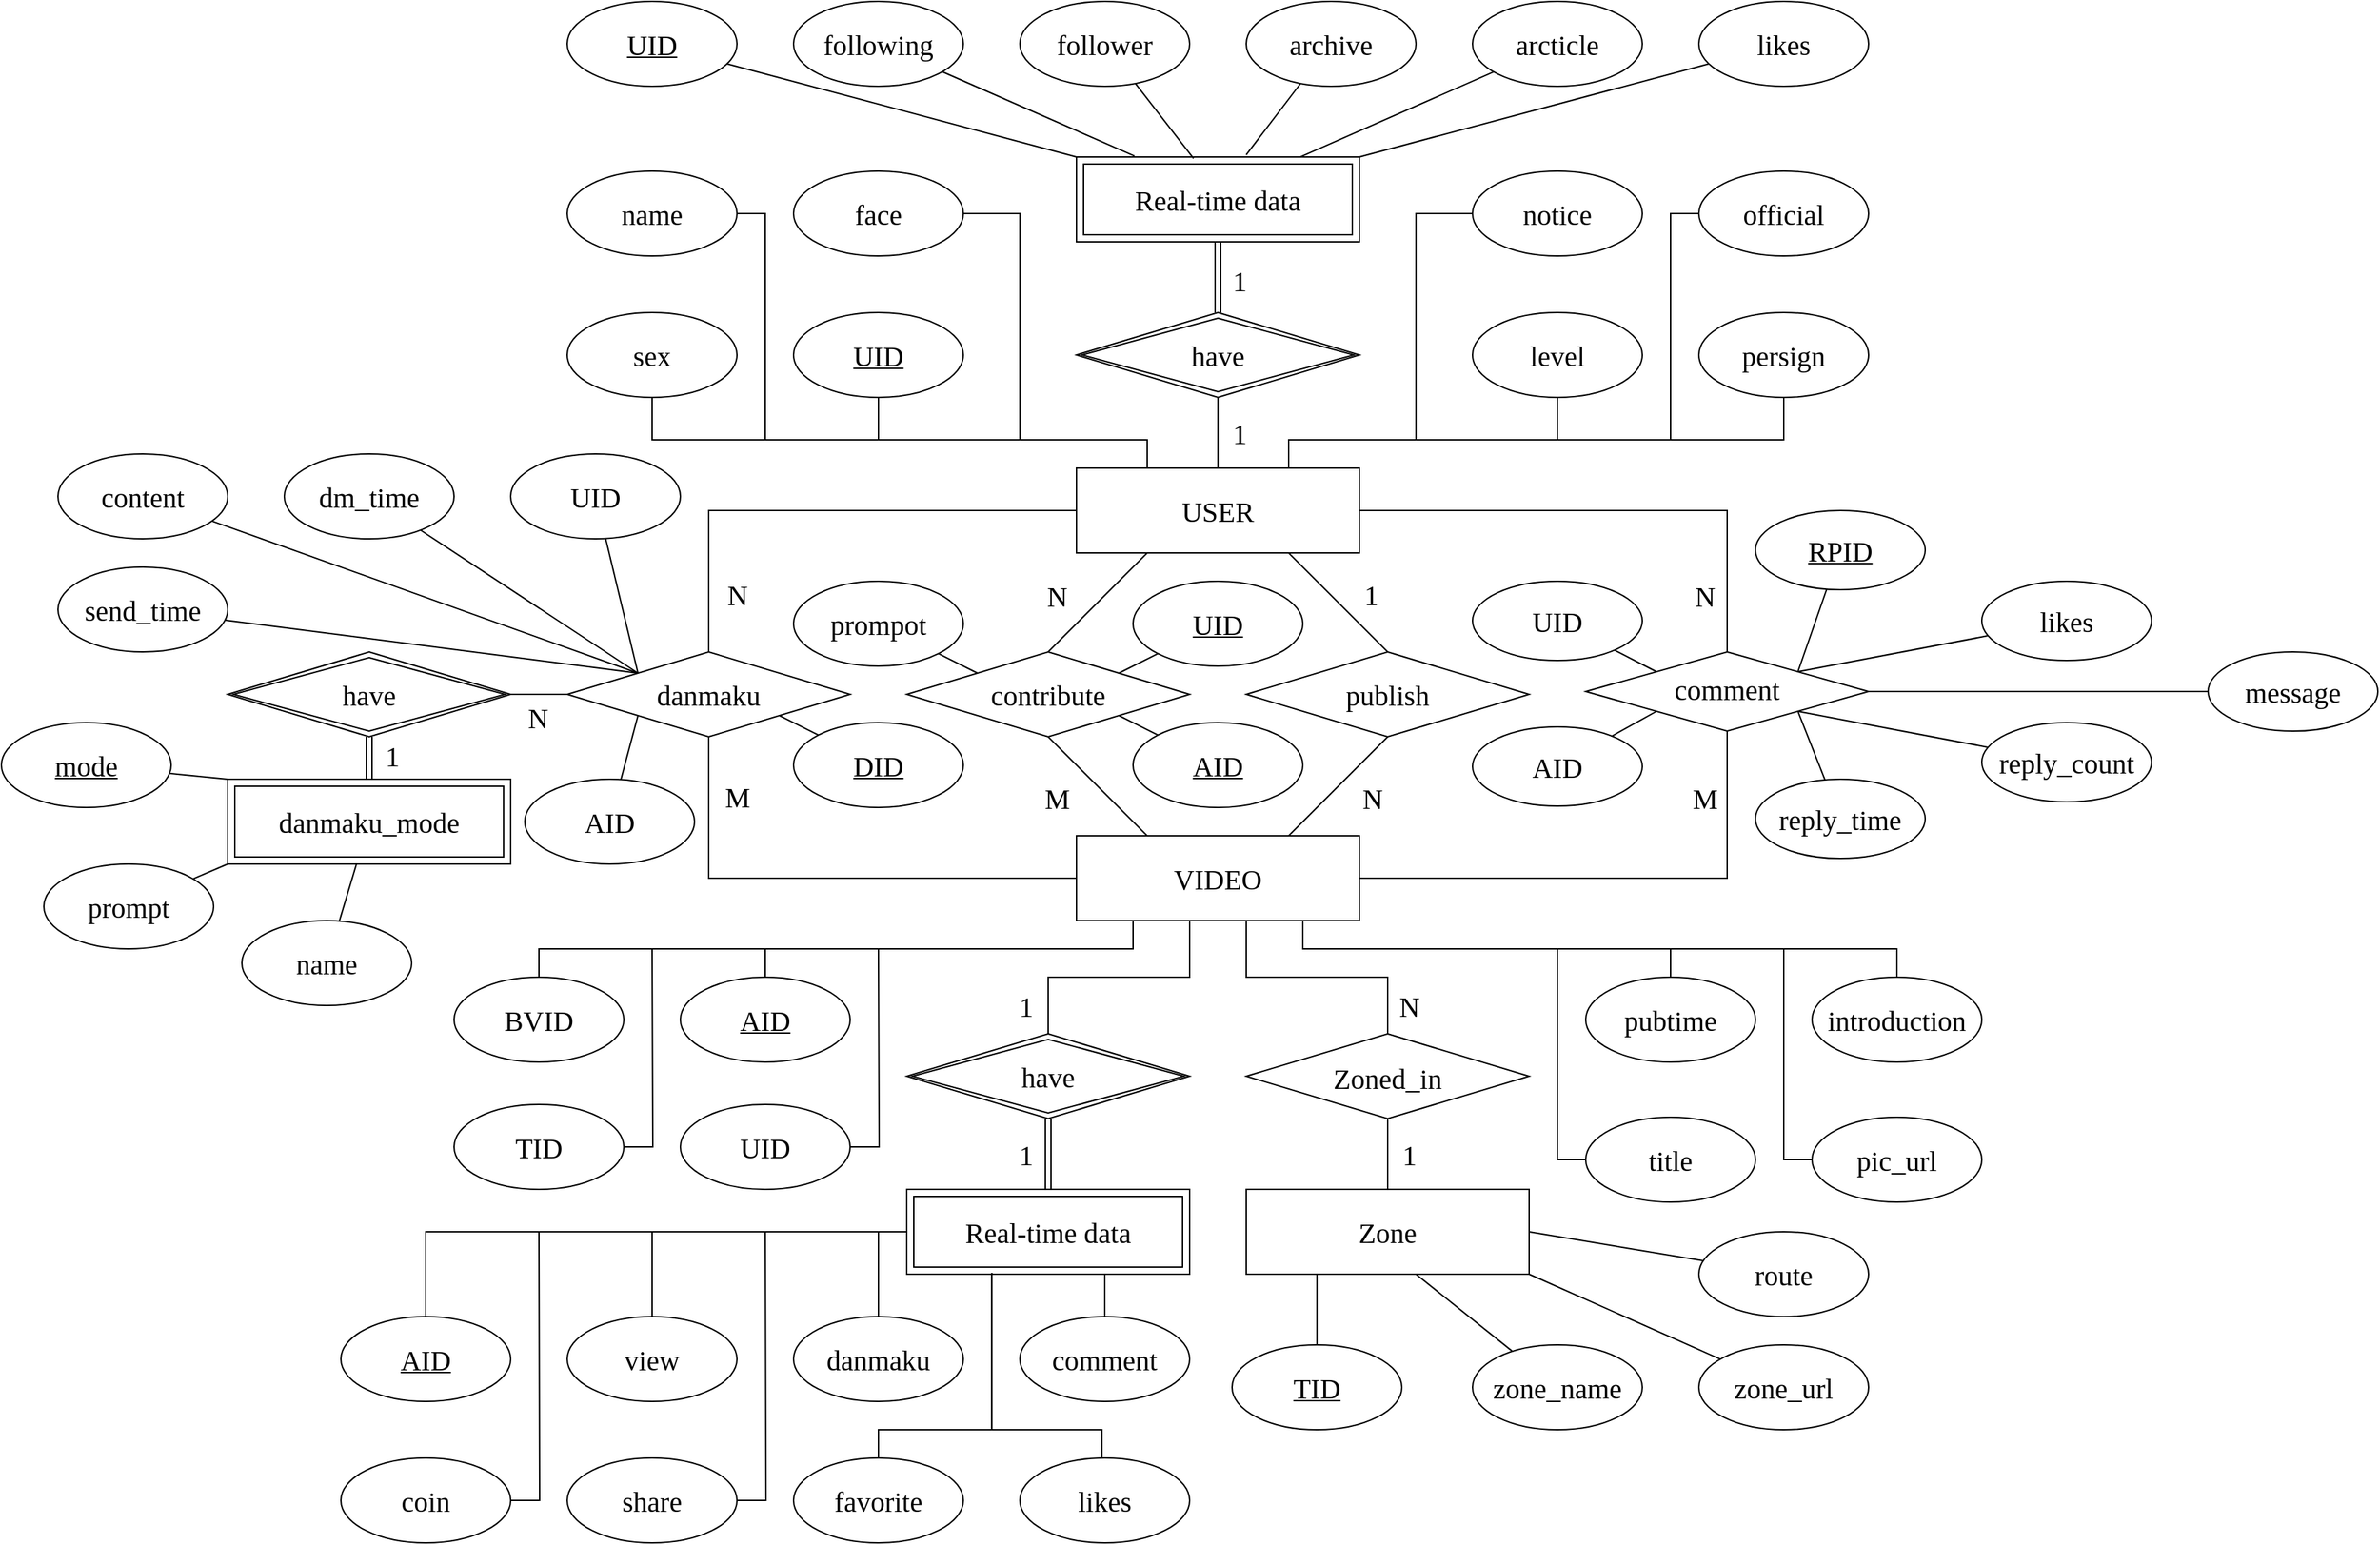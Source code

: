 <mxfile version="21.3.2" type="device">
  <diagram id="R2lEEEUBdFMjLlhIrx00" name="Page-1">
    <mxGraphModel dx="1920" dy="1088" grid="1" gridSize="10" guides="0" tooltips="1" connect="1" arrows="1" fold="1" page="1" pageScale="1" pageWidth="2336" pageHeight="1654" math="0" shadow="0" extFonts="Permanent Marker^https://fonts.googleapis.com/css?family=Permanent+Marker">
      <root>
        <mxCell id="0" />
        <mxCell id="1" parent="0" />
        <mxCell id="fwJii2BHvyb1H4AOAWzg-3" value="&lt;font face=&quot;Times New Roman&quot; style=&quot;font-size: 20px;&quot;&gt;Real-time data&lt;/font&gt;" style="shape=ext;margin=3;double=1;whiteSpace=wrap;html=1;align=center;" vertex="1" parent="1">
          <mxGeometry x="1040" y="460" width="200" height="60" as="geometry" />
        </mxCell>
        <mxCell id="fwJii2BHvyb1H4AOAWzg-6" value="" style="edgeStyle=orthogonalEdgeStyle;rounded=0;orthogonalLoop=1;jettySize=auto;html=1;shape=link;" edge="1" parent="1" source="fwJii2BHvyb1H4AOAWzg-4" target="fwJii2BHvyb1H4AOAWzg-3">
          <mxGeometry relative="1" as="geometry" />
        </mxCell>
        <mxCell id="fwJii2BHvyb1H4AOAWzg-4" value="&lt;font style=&quot;font-size: 20px;&quot; face=&quot;Times New Roman&quot;&gt;have&lt;/font&gt;" style="shape=rhombus;double=1;perimeter=rhombusPerimeter;whiteSpace=wrap;html=1;align=center;" vertex="1" parent="1">
          <mxGeometry x="1040" y="570" width="200" height="60" as="geometry" />
        </mxCell>
        <mxCell id="fwJii2BHvyb1H4AOAWzg-9" value="" style="edgeStyle=orthogonalEdgeStyle;rounded=0;orthogonalLoop=1;jettySize=auto;html=1;endArrow=none;endFill=0;" edge="1" parent="1" source="fwJii2BHvyb1H4AOAWzg-7" target="fwJii2BHvyb1H4AOAWzg-4">
          <mxGeometry relative="1" as="geometry" />
        </mxCell>
        <mxCell id="fwJii2BHvyb1H4AOAWzg-22" style="edgeStyle=orthogonalEdgeStyle;rounded=0;orthogonalLoop=1;jettySize=auto;html=1;entryX=0.5;entryY=0;entryDx=0;entryDy=0;endArrow=none;endFill=0;" edge="1" parent="1" source="fwJii2BHvyb1H4AOAWzg-7" target="fwJii2BHvyb1H4AOAWzg-16">
          <mxGeometry relative="1" as="geometry" />
        </mxCell>
        <mxCell id="fwJii2BHvyb1H4AOAWzg-7" value="&lt;font face=&quot;Times New Roman&quot; style=&quot;font-size: 20px;&quot;&gt;USER&lt;/font&gt;" style="whiteSpace=wrap;html=1;align=center;" vertex="1" parent="1">
          <mxGeometry x="1040" y="680" width="200" height="60" as="geometry" />
        </mxCell>
        <mxCell id="fwJii2BHvyb1H4AOAWzg-45" style="edgeStyle=orthogonalEdgeStyle;rounded=0;orthogonalLoop=1;jettySize=auto;html=1;entryX=0.25;entryY=1;entryDx=0;entryDy=0;endArrow=none;endFill=0;" edge="1" parent="1" source="fwJii2BHvyb1H4AOAWzg-12" target="fwJii2BHvyb1H4AOAWzg-14">
          <mxGeometry relative="1" as="geometry">
            <Array as="points">
              <mxPoint x="1020" y="1040" />
              <mxPoint x="1120" y="1040" />
              <mxPoint x="1120" y="1000" />
            </Array>
          </mxGeometry>
        </mxCell>
        <mxCell id="fwJii2BHvyb1H4AOAWzg-12" value="&lt;font face=&quot;Times New Roman&quot; style=&quot;font-size: 20px;&quot;&gt;have&lt;/font&gt;" style="shape=rhombus;double=1;perimeter=rhombusPerimeter;whiteSpace=wrap;html=1;align=center;" vertex="1" parent="1">
          <mxGeometry x="920" y="1080" width="200" height="60" as="geometry" />
        </mxCell>
        <mxCell id="fwJii2BHvyb1H4AOAWzg-21" style="edgeStyle=orthogonalEdgeStyle;rounded=0;orthogonalLoop=1;jettySize=auto;html=1;entryX=0.5;entryY=1;entryDx=0;entryDy=0;endArrow=none;endFill=0;" edge="1" parent="1" source="fwJii2BHvyb1H4AOAWzg-14" target="fwJii2BHvyb1H4AOAWzg-16">
          <mxGeometry relative="1" as="geometry" />
        </mxCell>
        <mxCell id="fwJii2BHvyb1H4AOAWzg-14" value="&lt;font face=&quot;Times New Roman&quot; style=&quot;font-size: 20px;&quot;&gt;VIDEO&lt;/font&gt;" style="whiteSpace=wrap;html=1;align=center;" vertex="1" parent="1">
          <mxGeometry x="1040" y="940" width="200" height="60" as="geometry" />
        </mxCell>
        <mxCell id="fwJii2BHvyb1H4AOAWzg-122" style="rounded=0;orthogonalLoop=1;jettySize=auto;html=1;entryX=0.25;entryY=1;entryDx=0;entryDy=0;endArrow=none;endFill=0;exitX=0.5;exitY=0;exitDx=0;exitDy=0;" edge="1" parent="1" source="fwJii2BHvyb1H4AOAWzg-15" target="fwJii2BHvyb1H4AOAWzg-7">
          <mxGeometry relative="1" as="geometry">
            <mxPoint x="1090.0" y="770" as="targetPoint" />
          </mxGeometry>
        </mxCell>
        <mxCell id="fwJii2BHvyb1H4AOAWzg-123" style="rounded=0;orthogonalLoop=1;jettySize=auto;html=1;entryX=0.25;entryY=0;entryDx=0;entryDy=0;endArrow=none;endFill=0;elbow=vertical;exitX=0.5;exitY=1;exitDx=0;exitDy=0;" edge="1" parent="1" source="fwJii2BHvyb1H4AOAWzg-15" target="fwJii2BHvyb1H4AOAWzg-14">
          <mxGeometry relative="1" as="geometry" />
        </mxCell>
        <mxCell id="fwJii2BHvyb1H4AOAWzg-15" value="&lt;font style=&quot;font-size: 20px;&quot; face=&quot;Times New Roman&quot;&gt;contribute&lt;/font&gt;" style="shape=rhombus;perimeter=rhombusPerimeter;whiteSpace=wrap;html=1;align=center;" vertex="1" parent="1">
          <mxGeometry x="920" y="810" width="200" height="60" as="geometry" />
        </mxCell>
        <mxCell id="fwJii2BHvyb1H4AOAWzg-16" value="&lt;p style=&quot;line-height: 19px;&quot;&gt;&lt;font style=&quot;font-size: 20px;&quot; face=&quot;Times New Roman&quot;&gt;comment&lt;/font&gt;&lt;/p&gt;" style="shape=rhombus;perimeter=rhombusPerimeter;whiteSpace=wrap;html=1;align=center;fontColor=default;labelBackgroundColor=none;" vertex="1" parent="1">
          <mxGeometry x="1400" y="810" width="200" height="56" as="geometry" />
        </mxCell>
        <mxCell id="fwJii2BHvyb1H4AOAWzg-19" value="" style="rounded=0;orthogonalLoop=1;jettySize=auto;html=1;endArrow=none;endFill=0;entryX=0.75;entryY=1;entryDx=0;entryDy=0;exitX=0.5;exitY=0;exitDx=0;exitDy=0;labelPosition=center;verticalLabelPosition=top;align=center;verticalAlign=bottom;fontColor=none;noLabel=1;" edge="1" parent="1" source="fwJii2BHvyb1H4AOAWzg-18" target="fwJii2BHvyb1H4AOAWzg-7">
          <mxGeometry relative="1" as="geometry">
            <mxPoint x="1190" y="770" as="targetPoint" />
          </mxGeometry>
        </mxCell>
        <mxCell id="fwJii2BHvyb1H4AOAWzg-20" value="" style="rounded=0;orthogonalLoop=1;jettySize=auto;html=1;endArrow=none;endFill=0;entryX=0.75;entryY=0;entryDx=0;entryDy=0;" edge="1" parent="1" target="fwJii2BHvyb1H4AOAWzg-14">
          <mxGeometry relative="1" as="geometry">
            <mxPoint x="1260" y="870" as="sourcePoint" />
            <mxPoint x="1190" y="890" as="targetPoint" />
          </mxGeometry>
        </mxCell>
        <mxCell id="fwJii2BHvyb1H4AOAWzg-18" value="&lt;font face=&quot;Times New Roman&quot;&gt;&lt;span style=&quot;font-size: 20px;&quot;&gt;publish&lt;/span&gt;&lt;/font&gt;" style="shape=rhombus;perimeter=rhombusPerimeter;whiteSpace=wrap;html=1;align=center;" vertex="1" parent="1">
          <mxGeometry x="1160" y="810" width="200" height="60" as="geometry" />
        </mxCell>
        <mxCell id="fwJii2BHvyb1H4AOAWzg-27" value="" style="edgeStyle=orthogonalEdgeStyle;rounded=0;orthogonalLoop=1;jettySize=auto;html=1;shape=link;" edge="1" parent="1" source="fwJii2BHvyb1H4AOAWzg-25" target="fwJii2BHvyb1H4AOAWzg-12">
          <mxGeometry relative="1" as="geometry" />
        </mxCell>
        <mxCell id="fwJii2BHvyb1H4AOAWzg-25" value="&lt;font face=&quot;Times New Roman&quot; style=&quot;font-size: 20px;&quot;&gt;Real-time data&lt;/font&gt;" style="shape=ext;margin=3;double=1;whiteSpace=wrap;html=1;align=center;" vertex="1" parent="1">
          <mxGeometry x="920" y="1190" width="200" height="60" as="geometry" />
        </mxCell>
        <mxCell id="fwJii2BHvyb1H4AOAWzg-49" style="edgeStyle=orthogonalEdgeStyle;rounded=0;orthogonalLoop=1;jettySize=auto;html=1;entryX=0.5;entryY=1;entryDx=0;entryDy=0;endArrow=none;endFill=0;" edge="1" parent="1" source="fwJii2BHvyb1H4AOAWzg-46" target="fwJii2BHvyb1H4AOAWzg-47">
          <mxGeometry relative="1" as="geometry" />
        </mxCell>
        <mxCell id="fwJii2BHvyb1H4AOAWzg-46" value="&lt;font face=&quot;Times New Roman&quot; style=&quot;font-size: 20px;&quot;&gt;Zone&lt;/font&gt;" style="whiteSpace=wrap;html=1;align=center;" vertex="1" parent="1">
          <mxGeometry x="1160" y="1190" width="200" height="60" as="geometry" />
        </mxCell>
        <mxCell id="fwJii2BHvyb1H4AOAWzg-48" style="edgeStyle=orthogonalEdgeStyle;rounded=0;orthogonalLoop=1;jettySize=auto;html=1;entryX=0.75;entryY=1;entryDx=0;entryDy=0;endArrow=none;endFill=0;" edge="1" parent="1" source="fwJii2BHvyb1H4AOAWzg-47" target="fwJii2BHvyb1H4AOAWzg-14">
          <mxGeometry relative="1" as="geometry">
            <Array as="points">
              <mxPoint x="1260" y="1040" />
              <mxPoint x="1160" y="1040" />
              <mxPoint x="1160" y="1000" />
            </Array>
          </mxGeometry>
        </mxCell>
        <mxCell id="fwJii2BHvyb1H4AOAWzg-47" value="&lt;p&gt;&lt;/p&gt;&lt;ul style=&quot;box-sizing: border-box; border-width: 0px; border-style: solid; border-color: currentcolor; --tw-border-spacing-x: 0; --tw-border-spacing-y: 0; --tw-translate-x: 0; --tw-translate-y: 0; --tw-rotate: 0; --tw-skew-x: 0; --tw-skew-y: 0; --tw-scale-x: 1; --tw-scale-y: 1; --tw-pan-x: ; --tw-pan-y: ; --tw-pinch-zoom: ; --tw-scroll-snap-strictness: proximity; --tw-gradient-from-position: ; --tw-gradient-via-position: ; --tw-gradient-to-position: ; --tw-ordinal: ; --tw-slashed-zero: ; --tw-numeric-figure: ; --tw-numeric-spacing: ; --tw-numeric-fraction: ; --tw-ring-inset: ; --tw-ring-offset-width: 0px; --tw-ring-offset-color: #fff; --tw-ring-color: rgb(0 125 178 / 0.5); --tw-ring-offset-shadow: 0 0 #0000; --tw-ring-shadow: 0 0 #0000; --tw-shadow: 0 0 #0000; --tw-shadow-colored: 0 0 #0000; --tw-blur: ; --tw-brightness: ; --tw-contrast: ; --tw-grayscale: ; --tw-hue-rotate: ; --tw-invert: ; --tw-saturate: ; --tw-sepia: ; --tw-drop-shadow: ; --tw-backdrop-blur: ; --tw-backdrop-brightness: ; --tw-backdrop-contrast: ; --tw-backdrop-grayscale: ; --tw-backdrop-hue-rotate: ; --tw-backdrop-invert: ; --tw-backdrop-opacity: ; --tw-backdrop-saturate: ; --tw-backdrop-sepia: ; list-style: none; margin: 0px; padding: 0px; color: rgb(27, 30, 37); font-size: 26px; background-color: rgb(255, 255, 255);&quot; aria-labelledby=&quot;alternatives-heading&quot;&gt;&lt;li style=&quot;text-align: left; box-sizing: border-box; border-width: 0px; border-style: solid; border-color: currentcolor; --tw-border-spacing-x: 0; --tw-border-spacing-y: 0; --tw-translate-x: 0; --tw-translate-y: 0; --tw-rotate: 0; --tw-skew-x: 0; --tw-skew-y: 0; --tw-scale-x: 1; --tw-scale-y: 1; --tw-pan-x: ; --tw-pan-y: ; --tw-pinch-zoom: ; --tw-scroll-snap-strictness: proximity; --tw-gradient-from-position: ; --tw-gradient-via-position: ; --tw-gradient-to-position: ; --tw-ordinal: ; --tw-slashed-zero: ; --tw-numeric-figure: ; --tw-numeric-spacing: ; --tw-numeric-fraction: ; --tw-ring-inset: ; --tw-ring-offset-width: 0px; --tw-ring-offset-color: #fff; --tw-ring-color: rgb(0 125 178 / 0.5); --tw-ring-offset-shadow: 0 0 #0000; --tw-ring-shadow: 0 0 #0000; --tw-shadow: 0 0 #0000; --tw-shadow-colored: 0 0 #0000; --tw-blur: ; --tw-brightness: ; --tw-contrast: ; --tw-grayscale: ; --tw-hue-rotate: ; --tw-invert: ; --tw-saturate: ; --tw-sepia: ; --tw-drop-shadow: ; --tw-backdrop-blur: ; --tw-backdrop-brightness: ; --tw-backdrop-contrast: ; --tw-backdrop-grayscale: ; --tw-backdrop-hue-rotate: ; --tw-backdrop-invert: ; --tw-backdrop-opacity: ; --tw-backdrop-saturate: ; --tw-backdrop-sepia: ; padding-left: 15px; padding-right: 40px; margin-left: -15px; margin-right: -40px; pointer-events: initial; cursor: initial; list-style-type: none;&quot; data-testid=&quot;translator-target-result-as-text-entry&quot; class=&quot;lmt__translations_as_text__item&quot;&gt;&lt;button style=&quot;border-width: initial; border-style: none; border-color: initial; --tw-border-spacing-x: 0; --tw-border-spacing-y: 0; --tw-translate-x: 0; --tw-translate-y: 0; --tw-rotate: 0; --tw-skew-x: 0; --tw-skew-y: 0; --tw-scale-x: 1; --tw-scale-y: 1; --tw-pan-x: ; --tw-pan-y: ; --tw-pinch-zoom: ; --tw-scroll-snap-strictness: proximity; --tw-gradient-from-position: ; --tw-gradient-via-position: ; --tw-gradient-to-position: ; --tw-ordinal: ; --tw-slashed-zero: ; --tw-numeric-figure: ; --tw-numeric-spacing: ; --tw-numeric-fraction: ; --tw-ring-inset: ; --tw-ring-offset-width: 0px; --tw-ring-offset-color: #fff; --tw-ring-color: rgb(0 125 178 / 0.5); --tw-ring-offset-shadow: 0 0 #0000; --tw-ring-shadow: 0 0 #0000; --tw-shadow: 0 0 #0000; --tw-shadow-colored: 0 0 #0000; --tw-blur: ; --tw-brightness: ; --tw-contrast: ; --tw-grayscale: ; --tw-hue-rotate: ; --tw-invert: ; --tw-saturate: ; --tw-sepia: ; --tw-drop-shadow: ; --tw-backdrop-blur: ; --tw-backdrop-brightness: ; --tw-backdrop-contrast: ; --tw-backdrop-grayscale: ; --tw-backdrop-hue-rotate: ; --tw-backdrop-invert: ; --tw-backdrop-opacity: ; --tw-backdrop-saturate: ; --tw-backdrop-sepia: ; font-size: 20px; font-weight: 400; line-height: inherit; color: rgb(0, 0, 0); margin: 0px; padding: 0px; appearance: button; background-color: rgba(0, 0, 0, 0); cursor: pointer; pointer-events: initial;&quot; aria-description=&quot;点击并应用&quot; lang=&quot;en-GB&quot; class=&quot;lmt__translations_as_text__text_btn&quot;&gt;&lt;font face=&quot;Times New Roman&quot;&gt;Zoned_in&lt;/font&gt;&lt;/button&gt;&lt;/li&gt;&lt;/ul&gt;&lt;p&gt;&lt;/p&gt;" style="shape=rhombus;perimeter=rhombusPerimeter;whiteSpace=wrap;html=1;align=center;" vertex="1" parent="1">
          <mxGeometry x="1160" y="1080" width="200" height="60" as="geometry" />
        </mxCell>
        <mxCell id="fwJii2BHvyb1H4AOAWzg-67" style="edgeStyle=orthogonalEdgeStyle;rounded=0;orthogonalLoop=1;jettySize=auto;html=1;endArrow=none;endFill=0;exitX=0.5;exitY=1;exitDx=0;exitDy=0;" edge="1" parent="1" source="fwJii2BHvyb1H4AOAWzg-50">
          <mxGeometry relative="1" as="geometry">
            <mxPoint x="1090" y="680" as="targetPoint" />
            <Array as="points">
              <mxPoint x="900" y="660" />
              <mxPoint x="1090" y="660" />
            </Array>
          </mxGeometry>
        </mxCell>
        <mxCell id="fwJii2BHvyb1H4AOAWzg-50" value="&lt;font face=&quot;Times New Roman&quot; style=&quot;font-size: 20px;&quot;&gt;UID&lt;/font&gt;" style="ellipse;whiteSpace=wrap;html=1;align=center;fontStyle=4;" vertex="1" parent="1">
          <mxGeometry x="840" y="570" width="120" height="60" as="geometry" />
        </mxCell>
        <mxCell id="fwJii2BHvyb1H4AOAWzg-65" style="edgeStyle=orthogonalEdgeStyle;rounded=0;orthogonalLoop=1;jettySize=auto;html=1;endArrow=none;endFill=0;" edge="1" parent="1" source="fwJii2BHvyb1H4AOAWzg-52">
          <mxGeometry relative="1" as="geometry">
            <mxPoint x="1090" y="680" as="targetPoint" />
            <Array as="points">
              <mxPoint x="820" y="500" />
              <mxPoint x="820" y="660" />
              <mxPoint x="1090" y="660" />
            </Array>
          </mxGeometry>
        </mxCell>
        <mxCell id="fwJii2BHvyb1H4AOAWzg-52" value="&lt;font face=&quot;Times New Roman&quot; style=&quot;font-size: 20px;&quot;&gt;name&lt;/font&gt;" style="ellipse;whiteSpace=wrap;html=1;align=center;" vertex="1" parent="1">
          <mxGeometry x="680" y="470" width="120" height="60" as="geometry" />
        </mxCell>
        <mxCell id="fwJii2BHvyb1H4AOAWzg-70" style="edgeStyle=orthogonalEdgeStyle;rounded=0;orthogonalLoop=1;jettySize=auto;html=1;endArrow=none;endFill=0;entryX=0.25;entryY=0;entryDx=0;entryDy=0;exitX=0.5;exitY=1;exitDx=0;exitDy=0;" edge="1" parent="1" source="fwJii2BHvyb1H4AOAWzg-53" target="fwJii2BHvyb1H4AOAWzg-7">
          <mxGeometry relative="1" as="geometry">
            <mxPoint x="1060" y="680" as="targetPoint" />
            <Array as="points">
              <mxPoint x="740" y="660" />
              <mxPoint x="1090" y="660" />
            </Array>
          </mxGeometry>
        </mxCell>
        <mxCell id="fwJii2BHvyb1H4AOAWzg-53" value="&lt;font face=&quot;Times New Roman&quot; style=&quot;font-size: 20px;&quot;&gt;sex&lt;/font&gt;" style="ellipse;whiteSpace=wrap;html=1;align=center;" vertex="1" parent="1">
          <mxGeometry x="680" y="570" width="120" height="60" as="geometry" />
        </mxCell>
        <mxCell id="fwJii2BHvyb1H4AOAWzg-68" style="edgeStyle=orthogonalEdgeStyle;rounded=0;orthogonalLoop=1;jettySize=auto;html=1;exitX=1;exitY=0.5;exitDx=0;exitDy=0;endArrow=none;endFill=0;entryX=0.25;entryY=0;entryDx=0;entryDy=0;" edge="1" parent="1" source="fwJii2BHvyb1H4AOAWzg-54" target="fwJii2BHvyb1H4AOAWzg-7">
          <mxGeometry relative="1" as="geometry">
            <mxPoint x="1060" y="680" as="targetPoint" />
            <Array as="points">
              <mxPoint x="1000" y="500" />
              <mxPoint x="1000" y="660" />
              <mxPoint x="1090" y="660" />
            </Array>
          </mxGeometry>
        </mxCell>
        <mxCell id="fwJii2BHvyb1H4AOAWzg-54" value="&lt;font face=&quot;Times New Roman&quot; style=&quot;font-size: 20px;&quot;&gt;face&lt;/font&gt;" style="ellipse;whiteSpace=wrap;html=1;align=center;" vertex="1" parent="1">
          <mxGeometry x="840" y="470" width="120" height="60" as="geometry" />
        </mxCell>
        <mxCell id="fwJii2BHvyb1H4AOAWzg-74" style="edgeStyle=orthogonalEdgeStyle;rounded=0;orthogonalLoop=1;jettySize=auto;html=1;entryX=0.75;entryY=0;entryDx=0;entryDy=0;endArrow=none;endFill=0;exitX=0.5;exitY=1;exitDx=0;exitDy=0;" edge="1" parent="1" source="fwJii2BHvyb1H4AOAWzg-55" target="fwJii2BHvyb1H4AOAWzg-7">
          <mxGeometry relative="1" as="geometry">
            <Array as="points">
              <mxPoint x="1540" y="660" />
              <mxPoint x="1190" y="660" />
            </Array>
          </mxGeometry>
        </mxCell>
        <mxCell id="fwJii2BHvyb1H4AOAWzg-55" value="&lt;font face=&quot;Times New Roman&quot; style=&quot;font-size: 20px;&quot;&gt;persign&lt;br&gt;&lt;/font&gt;" style="ellipse;whiteSpace=wrap;html=1;align=center;" vertex="1" parent="1">
          <mxGeometry x="1480" y="570" width="120" height="60" as="geometry" />
        </mxCell>
        <mxCell id="fwJii2BHvyb1H4AOAWzg-73" style="edgeStyle=orthogonalEdgeStyle;rounded=0;orthogonalLoop=1;jettySize=auto;html=1;entryX=0.75;entryY=0;entryDx=0;entryDy=0;endArrow=none;endFill=0;exitX=0.5;exitY=1;exitDx=0;exitDy=0;" edge="1" parent="1" source="fwJii2BHvyb1H4AOAWzg-56" target="fwJii2BHvyb1H4AOAWzg-7">
          <mxGeometry relative="1" as="geometry">
            <Array as="points">
              <mxPoint x="1380" y="660" />
              <mxPoint x="1190" y="660" />
            </Array>
          </mxGeometry>
        </mxCell>
        <mxCell id="fwJii2BHvyb1H4AOAWzg-56" value="&lt;font face=&quot;Times New Roman&quot; style=&quot;font-size: 20px;&quot;&gt;level&lt;br&gt;&lt;/font&gt;" style="ellipse;whiteSpace=wrap;html=1;align=center;" vertex="1" parent="1">
          <mxGeometry x="1320" y="570" width="120" height="60" as="geometry" />
        </mxCell>
        <mxCell id="fwJii2BHvyb1H4AOAWzg-75" style="edgeStyle=orthogonalEdgeStyle;rounded=0;orthogonalLoop=1;jettySize=auto;html=1;endArrow=none;endFill=0;" edge="1" parent="1" source="fwJii2BHvyb1H4AOAWzg-57">
          <mxGeometry relative="1" as="geometry">
            <mxPoint x="1190" y="680.0" as="targetPoint" />
            <Array as="points">
              <mxPoint x="1460" y="500" />
              <mxPoint x="1460" y="660" />
              <mxPoint x="1190" y="660" />
            </Array>
          </mxGeometry>
        </mxCell>
        <mxCell id="fwJii2BHvyb1H4AOAWzg-57" value="&lt;font face=&quot;Times New Roman&quot; style=&quot;font-size: 20px;&quot;&gt;official&lt;br&gt;&lt;/font&gt;" style="ellipse;whiteSpace=wrap;html=1;align=center;" vertex="1" parent="1">
          <mxGeometry x="1480" y="470" width="120" height="60" as="geometry" />
        </mxCell>
        <mxCell id="fwJii2BHvyb1H4AOAWzg-78" style="edgeStyle=orthogonalEdgeStyle;rounded=0;orthogonalLoop=1;jettySize=auto;html=1;entryX=0.75;entryY=0;entryDx=0;entryDy=0;endArrow=none;endFill=0;exitX=0;exitY=0.5;exitDx=0;exitDy=0;" edge="1" parent="1" source="fwJii2BHvyb1H4AOAWzg-58" target="fwJii2BHvyb1H4AOAWzg-7">
          <mxGeometry relative="1" as="geometry">
            <Array as="points">
              <mxPoint x="1280" y="500" />
              <mxPoint x="1280" y="660" />
              <mxPoint x="1190" y="660" />
            </Array>
          </mxGeometry>
        </mxCell>
        <mxCell id="fwJii2BHvyb1H4AOAWzg-58" value="&lt;font face=&quot;Times New Roman&quot; style=&quot;font-size: 20px;&quot;&gt;notice&lt;br&gt;&lt;/font&gt;" style="ellipse;whiteSpace=wrap;html=1;align=center;" vertex="1" parent="1">
          <mxGeometry x="1320" y="470" width="120" height="60" as="geometry" />
        </mxCell>
        <mxCell id="fwJii2BHvyb1H4AOAWzg-89" style="rounded=0;orthogonalLoop=1;jettySize=auto;html=1;entryX=0;entryY=0;entryDx=0;entryDy=0;endArrow=none;endFill=0;" edge="1" parent="1" source="fwJii2BHvyb1H4AOAWzg-79" target="fwJii2BHvyb1H4AOAWzg-3">
          <mxGeometry relative="1" as="geometry" />
        </mxCell>
        <mxCell id="fwJii2BHvyb1H4AOAWzg-79" value="&lt;font face=&quot;Times New Roman&quot; style=&quot;font-size: 20px;&quot;&gt;UID&lt;/font&gt;" style="ellipse;whiteSpace=wrap;html=1;align=center;fontStyle=4;" vertex="1" parent="1">
          <mxGeometry x="680" y="350" width="120" height="60" as="geometry" />
        </mxCell>
        <mxCell id="fwJii2BHvyb1H4AOAWzg-88" style="rounded=0;orthogonalLoop=1;jettySize=auto;html=1;entryX=0.205;entryY=-0.011;entryDx=0;entryDy=0;endArrow=none;endFill=0;entryPerimeter=0;" edge="1" parent="1" source="fwJii2BHvyb1H4AOAWzg-80" target="fwJii2BHvyb1H4AOAWzg-3">
          <mxGeometry relative="1" as="geometry" />
        </mxCell>
        <mxCell id="fwJii2BHvyb1H4AOAWzg-80" value="&lt;font face=&quot;Times New Roman&quot;&gt;&lt;span style=&quot;font-size: 20px;&quot;&gt;following&lt;br&gt;&lt;/span&gt;&lt;/font&gt;" style="ellipse;whiteSpace=wrap;html=1;align=center;" vertex="1" parent="1">
          <mxGeometry x="840" y="350" width="120" height="60" as="geometry" />
        </mxCell>
        <mxCell id="fwJii2BHvyb1H4AOAWzg-90" style="rounded=0;orthogonalLoop=1;jettySize=auto;html=1;endArrow=none;endFill=0;entryX=0.414;entryY=0.017;entryDx=0;entryDy=0;entryPerimeter=0;" edge="1" parent="1" source="fwJii2BHvyb1H4AOAWzg-81" target="fwJii2BHvyb1H4AOAWzg-3">
          <mxGeometry relative="1" as="geometry">
            <mxPoint x="1120" y="440" as="targetPoint" />
          </mxGeometry>
        </mxCell>
        <mxCell id="fwJii2BHvyb1H4AOAWzg-81" value="&lt;font face=&quot;Times New Roman&quot;&gt;&lt;span style=&quot;font-size: 20px;&quot;&gt;follower&lt;br&gt;&lt;/span&gt;&lt;/font&gt;" style="ellipse;whiteSpace=wrap;html=1;align=center;" vertex="1" parent="1">
          <mxGeometry x="1000" y="350" width="120" height="60" as="geometry" />
        </mxCell>
        <mxCell id="fwJii2BHvyb1H4AOAWzg-91" style="rounded=0;orthogonalLoop=1;jettySize=auto;html=1;entryX=0.6;entryY=-0.026;entryDx=0;entryDy=0;entryPerimeter=0;endArrow=none;endFill=0;" edge="1" parent="1" source="fwJii2BHvyb1H4AOAWzg-83" target="fwJii2BHvyb1H4AOAWzg-3">
          <mxGeometry relative="1" as="geometry" />
        </mxCell>
        <mxCell id="fwJii2BHvyb1H4AOAWzg-83" value="&lt;font face=&quot;Times New Roman&quot;&gt;&lt;span style=&quot;font-size: 20px;&quot;&gt;archive&lt;br&gt;&lt;/span&gt;&lt;/font&gt;" style="ellipse;whiteSpace=wrap;html=1;align=center;" vertex="1" parent="1">
          <mxGeometry x="1160" y="350" width="120" height="60" as="geometry" />
        </mxCell>
        <mxCell id="fwJii2BHvyb1H4AOAWzg-92" style="rounded=0;orthogonalLoop=1;jettySize=auto;html=1;endArrow=none;endFill=0;entryX=0.79;entryY=0.001;entryDx=0;entryDy=0;entryPerimeter=0;" edge="1" parent="1" source="fwJii2BHvyb1H4AOAWzg-84" target="fwJii2BHvyb1H4AOAWzg-3">
          <mxGeometry relative="1" as="geometry">
            <mxPoint x="1200" y="440" as="targetPoint" />
          </mxGeometry>
        </mxCell>
        <mxCell id="fwJii2BHvyb1H4AOAWzg-84" value="&lt;font face=&quot;Times New Roman&quot;&gt;&lt;span style=&quot;font-size: 20px;&quot;&gt;arcticle&lt;br&gt;&lt;/span&gt;&lt;/font&gt;" style="ellipse;whiteSpace=wrap;html=1;align=center;" vertex="1" parent="1">
          <mxGeometry x="1320" y="350" width="120" height="60" as="geometry" />
        </mxCell>
        <mxCell id="fwJii2BHvyb1H4AOAWzg-93" style="rounded=0;orthogonalLoop=1;jettySize=auto;html=1;entryX=1;entryY=0;entryDx=0;entryDy=0;endArrow=none;endFill=0;" edge="1" parent="1" source="fwJii2BHvyb1H4AOAWzg-85" target="fwJii2BHvyb1H4AOAWzg-3">
          <mxGeometry relative="1" as="geometry" />
        </mxCell>
        <mxCell id="fwJii2BHvyb1H4AOAWzg-85" value="&lt;font face=&quot;Times New Roman&quot;&gt;&lt;span style=&quot;font-size: 20px;&quot;&gt;likes&lt;br&gt;&lt;/span&gt;&lt;/font&gt;" style="ellipse;whiteSpace=wrap;html=1;align=center;" vertex="1" parent="1">
          <mxGeometry x="1480" y="350" width="120" height="60" as="geometry" />
        </mxCell>
        <mxCell id="fwJii2BHvyb1H4AOAWzg-102" style="rounded=0;orthogonalLoop=1;jettySize=auto;html=1;entryX=1;entryY=0;entryDx=0;entryDy=0;endArrow=none;endFill=0;" edge="1" parent="1" source="fwJii2BHvyb1H4AOAWzg-95" target="fwJii2BHvyb1H4AOAWzg-16">
          <mxGeometry relative="1" as="geometry" />
        </mxCell>
        <mxCell id="fwJii2BHvyb1H4AOAWzg-95" value="&lt;font face=&quot;Times New Roman&quot; style=&quot;font-size: 20px;&quot;&gt;RPID&lt;/font&gt;" style="ellipse;whiteSpace=wrap;html=1;align=center;fontStyle=4;" vertex="1" parent="1">
          <mxGeometry x="1520" y="710" width="120" height="56" as="geometry" />
        </mxCell>
        <mxCell id="fwJii2BHvyb1H4AOAWzg-104" style="rounded=0;orthogonalLoop=1;jettySize=auto;html=1;entryX=1;entryY=1;entryDx=0;entryDy=0;endArrow=none;endFill=0;" edge="1" parent="1" source="fwJii2BHvyb1H4AOAWzg-96" target="fwJii2BHvyb1H4AOAWzg-16">
          <mxGeometry relative="1" as="geometry" />
        </mxCell>
        <mxCell id="fwJii2BHvyb1H4AOAWzg-96" value="&lt;font face=&quot;Times New Roman&quot; style=&quot;font-size: 20px;&quot;&gt;reply_time&lt;br&gt;&lt;/font&gt;" style="ellipse;whiteSpace=wrap;html=1;align=center;" vertex="1" parent="1">
          <mxGeometry x="1520" y="900" width="120" height="56" as="geometry" />
        </mxCell>
        <mxCell id="fwJii2BHvyb1H4AOAWzg-185" style="rounded=0;orthogonalLoop=1;jettySize=auto;html=1;entryX=0;entryY=1;entryDx=0;entryDy=0;endArrow=none;endFill=0;" edge="1" parent="1" source="fwJii2BHvyb1H4AOAWzg-97" target="fwJii2BHvyb1H4AOAWzg-16">
          <mxGeometry relative="1" as="geometry" />
        </mxCell>
        <mxCell id="fwJii2BHvyb1H4AOAWzg-97" value="&lt;font face=&quot;Times New Roman&quot; style=&quot;font-size: 20px;&quot;&gt;AID&lt;br&gt;&lt;/font&gt;" style="ellipse;whiteSpace=wrap;html=1;align=center;" vertex="1" parent="1">
          <mxGeometry x="1320" y="863" width="120" height="56" as="geometry" />
        </mxCell>
        <mxCell id="fwJii2BHvyb1H4AOAWzg-186" style="rounded=0;orthogonalLoop=1;jettySize=auto;html=1;entryX=0;entryY=0;entryDx=0;entryDy=0;endArrow=none;endFill=0;" edge="1" parent="1" source="fwJii2BHvyb1H4AOAWzg-98" target="fwJii2BHvyb1H4AOAWzg-16">
          <mxGeometry relative="1" as="geometry" />
        </mxCell>
        <mxCell id="fwJii2BHvyb1H4AOAWzg-98" value="&lt;font face=&quot;Times New Roman&quot; style=&quot;font-size: 20px;&quot;&gt;UID&lt;br&gt;&lt;/font&gt;" style="ellipse;whiteSpace=wrap;html=1;align=center;" vertex="1" parent="1">
          <mxGeometry x="1320" y="760" width="120" height="56" as="geometry" />
        </mxCell>
        <mxCell id="fwJii2BHvyb1H4AOAWzg-107" style="rounded=0;orthogonalLoop=1;jettySize=auto;html=1;endArrow=none;endFill=0;entryX=1;entryY=1;entryDx=0;entryDy=0;" edge="1" parent="1" source="fwJii2BHvyb1H4AOAWzg-99" target="fwJii2BHvyb1H4AOAWzg-16">
          <mxGeometry relative="1" as="geometry">
            <mxPoint x="1600" y="840.0" as="targetPoint" />
          </mxGeometry>
        </mxCell>
        <mxCell id="fwJii2BHvyb1H4AOAWzg-99" value="&lt;font face=&quot;Times New Roman&quot; style=&quot;font-size: 20px;&quot;&gt;reply_count&lt;br&gt;&lt;/font&gt;" style="ellipse;whiteSpace=wrap;html=1;align=center;" vertex="1" parent="1">
          <mxGeometry x="1680" y="860" width="120" height="56" as="geometry" />
        </mxCell>
        <mxCell id="fwJii2BHvyb1H4AOAWzg-106" style="rounded=0;orthogonalLoop=1;jettySize=auto;html=1;endArrow=none;endFill=0;entryX=1;entryY=0;entryDx=0;entryDy=0;" edge="1" parent="1" source="fwJii2BHvyb1H4AOAWzg-100" target="fwJii2BHvyb1H4AOAWzg-16">
          <mxGeometry relative="1" as="geometry" />
        </mxCell>
        <mxCell id="fwJii2BHvyb1H4AOAWzg-100" value="&lt;font face=&quot;Times New Roman&quot; style=&quot;font-size: 20px;&quot;&gt;likes&lt;br&gt;&lt;/font&gt;" style="ellipse;whiteSpace=wrap;html=1;align=center;" vertex="1" parent="1">
          <mxGeometry x="1680" y="760" width="120" height="56" as="geometry" />
        </mxCell>
        <mxCell id="fwJii2BHvyb1H4AOAWzg-108" style="rounded=0;orthogonalLoop=1;jettySize=auto;html=1;endArrow=none;endFill=0;" edge="1" parent="1" source="fwJii2BHvyb1H4AOAWzg-101">
          <mxGeometry relative="1" as="geometry">
            <mxPoint x="1600" y="838" as="targetPoint" />
          </mxGeometry>
        </mxCell>
        <mxCell id="fwJii2BHvyb1H4AOAWzg-101" value="&lt;font face=&quot;Times New Roman&quot; style=&quot;font-size: 20px;&quot;&gt;message&lt;br&gt;&lt;/font&gt;" style="ellipse;whiteSpace=wrap;html=1;align=center;" vertex="1" parent="1">
          <mxGeometry x="1840" y="810" width="120" height="56" as="geometry" />
        </mxCell>
        <mxCell id="fwJii2BHvyb1H4AOAWzg-183" style="rounded=0;orthogonalLoop=1;jettySize=auto;html=1;entryX=1;entryY=0;entryDx=0;entryDy=0;endArrow=none;endFill=0;" edge="1" parent="1" source="fwJii2BHvyb1H4AOAWzg-109" target="fwJii2BHvyb1H4AOAWzg-15">
          <mxGeometry relative="1" as="geometry" />
        </mxCell>
        <mxCell id="fwJii2BHvyb1H4AOAWzg-109" value="&lt;font face=&quot;Times New Roman&quot; style=&quot;font-size: 20px;&quot;&gt;UID&lt;/font&gt;" style="ellipse;whiteSpace=wrap;html=1;align=center;fontStyle=4;" vertex="1" parent="1">
          <mxGeometry x="1080" y="760" width="120" height="60" as="geometry" />
        </mxCell>
        <mxCell id="fwJii2BHvyb1H4AOAWzg-182" style="rounded=0;orthogonalLoop=1;jettySize=auto;html=1;endArrow=none;endFill=0;entryX=1;entryY=1;entryDx=0;entryDy=0;" edge="1" parent="1" source="fwJii2BHvyb1H4AOAWzg-111" target="fwJii2BHvyb1H4AOAWzg-15">
          <mxGeometry relative="1" as="geometry">
            <mxPoint x="1063" y="850" as="targetPoint" />
          </mxGeometry>
        </mxCell>
        <mxCell id="fwJii2BHvyb1H4AOAWzg-111" value="&lt;font face=&quot;Times New Roman&quot; style=&quot;font-size: 20px;&quot;&gt;AID&lt;/font&gt;" style="ellipse;whiteSpace=wrap;html=1;align=center;fontStyle=4;" vertex="1" parent="1">
          <mxGeometry x="1080" y="860" width="120" height="60" as="geometry" />
        </mxCell>
        <mxCell id="fwJii2BHvyb1H4AOAWzg-181" style="rounded=0;orthogonalLoop=1;jettySize=auto;html=1;entryX=0;entryY=0;entryDx=0;entryDy=0;endArrow=none;endFill=0;" edge="1" parent="1" source="fwJii2BHvyb1H4AOAWzg-113" target="fwJii2BHvyb1H4AOAWzg-15">
          <mxGeometry relative="1" as="geometry" />
        </mxCell>
        <mxCell id="fwJii2BHvyb1H4AOAWzg-113" value="&lt;font face=&quot;Times New Roman&quot; style=&quot;font-size: 20px;&quot;&gt;prompot&lt;br&gt;&lt;/font&gt;" style="ellipse;whiteSpace=wrap;html=1;align=center;" vertex="1" parent="1">
          <mxGeometry x="840" y="760" width="120" height="60" as="geometry" />
        </mxCell>
        <mxCell id="fwJii2BHvyb1H4AOAWzg-124" style="edgeStyle=orthogonalEdgeStyle;rounded=0;orthogonalLoop=1;jettySize=auto;html=1;entryX=0;entryY=0.5;entryDx=0;entryDy=0;endArrow=none;endFill=0;" edge="1" parent="1" source="fwJii2BHvyb1H4AOAWzg-119" target="fwJii2BHvyb1H4AOAWzg-7">
          <mxGeometry relative="1" as="geometry">
            <Array as="points">
              <mxPoint x="780" y="710" />
            </Array>
          </mxGeometry>
        </mxCell>
        <mxCell id="fwJii2BHvyb1H4AOAWzg-125" style="edgeStyle=orthogonalEdgeStyle;rounded=0;orthogonalLoop=1;jettySize=auto;html=1;entryX=0;entryY=0.5;entryDx=0;entryDy=0;endArrow=none;endFill=0;" edge="1" parent="1" source="fwJii2BHvyb1H4AOAWzg-119" target="fwJii2BHvyb1H4AOAWzg-14">
          <mxGeometry relative="1" as="geometry">
            <Array as="points">
              <mxPoint x="780" y="970" />
            </Array>
          </mxGeometry>
        </mxCell>
        <mxCell id="fwJii2BHvyb1H4AOAWzg-119" value="&lt;font style=&quot;font-size: 20px;&quot; face=&quot;Times New Roman&quot;&gt;danmaku&lt;/font&gt;" style="shape=rhombus;perimeter=rhombusPerimeter;whiteSpace=wrap;html=1;align=center;" vertex="1" parent="1">
          <mxGeometry x="680" y="810" width="200" height="60" as="geometry" />
        </mxCell>
        <mxCell id="fwJii2BHvyb1H4AOAWzg-138" value="" style="edgeStyle=orthogonalEdgeStyle;rounded=0;orthogonalLoop=1;jettySize=auto;html=1;endArrow=none;endFill=0;" edge="1" parent="1" source="fwJii2BHvyb1H4AOAWzg-134" target="fwJii2BHvyb1H4AOAWzg-119">
          <mxGeometry relative="1" as="geometry" />
        </mxCell>
        <mxCell id="fwJii2BHvyb1H4AOAWzg-134" value="&lt;font face=&quot;Times New Roman&quot; style=&quot;font-size: 20px;&quot;&gt;have&lt;/font&gt;" style="shape=rhombus;double=1;perimeter=rhombusPerimeter;whiteSpace=wrap;html=1;align=center;" vertex="1" parent="1">
          <mxGeometry x="440" y="810" width="200" height="60" as="geometry" />
        </mxCell>
        <mxCell id="fwJii2BHvyb1H4AOAWzg-140" value="" style="edgeStyle=orthogonalEdgeStyle;rounded=0;orthogonalLoop=1;jettySize=auto;html=1;endArrow=none;endFill=0;shape=link;" edge="1" parent="1" source="fwJii2BHvyb1H4AOAWzg-139" target="fwJii2BHvyb1H4AOAWzg-134">
          <mxGeometry relative="1" as="geometry" />
        </mxCell>
        <mxCell id="fwJii2BHvyb1H4AOAWzg-139" value="&lt;font face=&quot;Times New Roman&quot; style=&quot;font-size: 20px;&quot;&gt;danmaku_mode&lt;/font&gt;" style="shape=ext;margin=3;double=1;whiteSpace=wrap;html=1;align=center;" vertex="1" parent="1">
          <mxGeometry x="440" y="900" width="200" height="60" as="geometry" />
        </mxCell>
        <mxCell id="fwJii2BHvyb1H4AOAWzg-237" value="" style="rounded=0;orthogonalLoop=1;jettySize=auto;html=1;endArrow=none;endFill=0;" edge="1" parent="1" source="fwJii2BHvyb1H4AOAWzg-142" target="fwJii2BHvyb1H4AOAWzg-139">
          <mxGeometry relative="1" as="geometry" />
        </mxCell>
        <mxCell id="fwJii2BHvyb1H4AOAWzg-142" value="&lt;font face=&quot;Times New Roman&quot; style=&quot;font-size: 20px;&quot;&gt;name&lt;/font&gt;" style="ellipse;whiteSpace=wrap;html=1;align=center;" vertex="1" parent="1">
          <mxGeometry x="450" y="1000" width="120" height="60" as="geometry" />
        </mxCell>
        <mxCell id="fwJii2BHvyb1H4AOAWzg-196" style="rounded=0;orthogonalLoop=1;jettySize=auto;html=1;entryX=0;entryY=1;entryDx=0;entryDy=0;endArrow=none;endFill=0;" edge="1" parent="1" source="fwJii2BHvyb1H4AOAWzg-143" target="fwJii2BHvyb1H4AOAWzg-139">
          <mxGeometry relative="1" as="geometry" />
        </mxCell>
        <mxCell id="fwJii2BHvyb1H4AOAWzg-143" value="&lt;font face=&quot;Times New Roman&quot; style=&quot;font-size: 20px;&quot;&gt;prompt&lt;/font&gt;" style="ellipse;whiteSpace=wrap;html=1;align=center;" vertex="1" parent="1">
          <mxGeometry x="310" y="960" width="120" height="60" as="geometry" />
        </mxCell>
        <mxCell id="fwJii2BHvyb1H4AOAWzg-175" style="rounded=0;orthogonalLoop=1;jettySize=auto;html=1;entryX=1;entryY=1;entryDx=0;entryDy=0;endArrow=none;endFill=0;" edge="1" parent="1" source="fwJii2BHvyb1H4AOAWzg-148" target="fwJii2BHvyb1H4AOAWzg-119">
          <mxGeometry relative="1" as="geometry" />
        </mxCell>
        <mxCell id="fwJii2BHvyb1H4AOAWzg-148" value="&lt;font face=&quot;Times New Roman&quot; style=&quot;font-size: 20px;&quot;&gt;DID&lt;/font&gt;" style="ellipse;whiteSpace=wrap;html=1;align=center;fontStyle=4;" vertex="1" parent="1">
          <mxGeometry x="840" y="860" width="120" height="60" as="geometry" />
        </mxCell>
        <mxCell id="fwJii2BHvyb1H4AOAWzg-179" value="" style="rounded=0;orthogonalLoop=1;jettySize=auto;html=1;entryX=0;entryY=1;entryDx=0;entryDy=0;endArrow=none;endFill=0;" edge="1" parent="1" source="fwJii2BHvyb1H4AOAWzg-150" target="fwJii2BHvyb1H4AOAWzg-119">
          <mxGeometry relative="1" as="geometry" />
        </mxCell>
        <mxCell id="fwJii2BHvyb1H4AOAWzg-150" value="&lt;font face=&quot;Times New Roman&quot; style=&quot;font-size: 20px;&quot;&gt;AID&lt;/font&gt;" style="ellipse;whiteSpace=wrap;html=1;align=center;" vertex="1" parent="1">
          <mxGeometry x="650" y="900" width="120" height="60" as="geometry" />
        </mxCell>
        <mxCell id="fwJii2BHvyb1H4AOAWzg-159" style="rounded=0;orthogonalLoop=1;jettySize=auto;html=1;endArrow=none;endFill=0;entryX=0;entryY=0;entryDx=0;entryDy=0;" edge="1" parent="1" source="fwJii2BHvyb1H4AOAWzg-151" target="fwJii2BHvyb1H4AOAWzg-119">
          <mxGeometry relative="1" as="geometry">
            <mxPoint x="730" y="840" as="targetPoint" />
          </mxGeometry>
        </mxCell>
        <mxCell id="fwJii2BHvyb1H4AOAWzg-151" value="&lt;font face=&quot;Times New Roman&quot; style=&quot;font-size: 20px;&quot;&gt;content&lt;/font&gt;" style="ellipse;whiteSpace=wrap;html=1;align=center;" vertex="1" parent="1">
          <mxGeometry x="320" y="670" width="120" height="60" as="geometry" />
        </mxCell>
        <mxCell id="fwJii2BHvyb1H4AOAWzg-157" style="rounded=0;orthogonalLoop=1;jettySize=auto;html=1;entryX=0;entryY=0;entryDx=0;entryDy=0;endArrow=none;endFill=0;" edge="1" parent="1" source="fwJii2BHvyb1H4AOAWzg-152" target="fwJii2BHvyb1H4AOAWzg-119">
          <mxGeometry relative="1" as="geometry" />
        </mxCell>
        <mxCell id="fwJii2BHvyb1H4AOAWzg-152" value="&lt;font face=&quot;Times New Roman&quot;&gt;&lt;span style=&quot;font-size: 20px;&quot;&gt;UID&lt;/span&gt;&lt;/font&gt;" style="ellipse;whiteSpace=wrap;html=1;align=center;" vertex="1" parent="1">
          <mxGeometry x="640" y="670" width="120" height="60" as="geometry" />
        </mxCell>
        <mxCell id="fwJii2BHvyb1H4AOAWzg-178" style="rounded=0;orthogonalLoop=1;jettySize=auto;html=1;endArrow=none;endFill=0;entryX=0;entryY=0;entryDx=0;entryDy=0;" edge="1" parent="1" source="fwJii2BHvyb1H4AOAWzg-153" target="fwJii2BHvyb1H4AOAWzg-119">
          <mxGeometry relative="1" as="geometry">
            <mxPoint x="730" y="830" as="targetPoint" />
          </mxGeometry>
        </mxCell>
        <mxCell id="fwJii2BHvyb1H4AOAWzg-153" value="&lt;font face=&quot;Times New Roman&quot; style=&quot;font-size: 20px;&quot;&gt;dm_time&lt;/font&gt;" style="ellipse;whiteSpace=wrap;html=1;align=center;" vertex="1" parent="1">
          <mxGeometry x="480" y="670" width="120" height="60" as="geometry" />
        </mxCell>
        <mxCell id="fwJii2BHvyb1H4AOAWzg-177" style="rounded=0;orthogonalLoop=1;jettySize=auto;html=1;entryX=0;entryY=0;entryDx=0;entryDy=0;endArrow=none;endFill=0;" edge="1" parent="1" source="fwJii2BHvyb1H4AOAWzg-155" target="fwJii2BHvyb1H4AOAWzg-119">
          <mxGeometry relative="1" as="geometry" />
        </mxCell>
        <mxCell id="fwJii2BHvyb1H4AOAWzg-155" value="&lt;font face=&quot;Times New Roman&quot;&gt;&lt;span style=&quot;font-size: 20px;&quot;&gt;send_time&lt;/span&gt;&lt;/font&gt;" style="ellipse;whiteSpace=wrap;html=1;align=center;" vertex="1" parent="1">
          <mxGeometry x="320" y="750" width="120" height="60" as="geometry" />
        </mxCell>
        <mxCell id="fwJii2BHvyb1H4AOAWzg-195" style="rounded=0;orthogonalLoop=1;jettySize=auto;html=1;entryX=0;entryY=0;entryDx=0;entryDy=0;endArrow=none;endFill=0;" edge="1" parent="1" source="fwJii2BHvyb1H4AOAWzg-156" target="fwJii2BHvyb1H4AOAWzg-139">
          <mxGeometry relative="1" as="geometry" />
        </mxCell>
        <mxCell id="fwJii2BHvyb1H4AOAWzg-156" value="&lt;font face=&quot;Times New Roman&quot; style=&quot;font-size: 20px;&quot;&gt;mode&lt;/font&gt;" style="ellipse;whiteSpace=wrap;html=1;align=center;fontStyle=4;" vertex="1" parent="1">
          <mxGeometry x="280" y="860" width="120" height="60" as="geometry" />
        </mxCell>
        <mxCell id="fwJii2BHvyb1H4AOAWzg-212" value="" style="rounded=0;orthogonalLoop=1;jettySize=auto;html=1;entryX=0.25;entryY=1;entryDx=0;entryDy=0;endArrow=none;endFill=0;" edge="1" parent="1" source="fwJii2BHvyb1H4AOAWzg-166" target="fwJii2BHvyb1H4AOAWzg-46">
          <mxGeometry relative="1" as="geometry" />
        </mxCell>
        <mxCell id="fwJii2BHvyb1H4AOAWzg-166" value="&lt;font face=&quot;Times New Roman&quot;&gt;&lt;span style=&quot;font-size: 20px;&quot;&gt;TID&lt;/span&gt;&lt;/font&gt;" style="ellipse;whiteSpace=wrap;html=1;align=center;fontStyle=4;" vertex="1" parent="1">
          <mxGeometry x="1150" y="1300" width="120" height="60" as="geometry" />
        </mxCell>
        <mxCell id="fwJii2BHvyb1H4AOAWzg-213" style="rounded=0;orthogonalLoop=1;jettySize=auto;html=1;entryX=0.6;entryY=1;entryDx=0;entryDy=0;entryPerimeter=0;endArrow=none;endFill=0;" edge="1" parent="1" source="fwJii2BHvyb1H4AOAWzg-167" target="fwJii2BHvyb1H4AOAWzg-46">
          <mxGeometry relative="1" as="geometry" />
        </mxCell>
        <mxCell id="fwJii2BHvyb1H4AOAWzg-167" value="&lt;font face=&quot;Times New Roman&quot;&gt;&lt;span style=&quot;font-size: 20px;&quot;&gt;zone_name&lt;/span&gt;&lt;/font&gt;" style="ellipse;whiteSpace=wrap;html=1;align=center;" vertex="1" parent="1">
          <mxGeometry x="1320" y="1300" width="120" height="60" as="geometry" />
        </mxCell>
        <mxCell id="fwJii2BHvyb1H4AOAWzg-215" style="rounded=0;orthogonalLoop=1;jettySize=auto;html=1;entryX=1;entryY=0.5;entryDx=0;entryDy=0;endArrow=none;endFill=0;" edge="1" parent="1" source="fwJii2BHvyb1H4AOAWzg-168" target="fwJii2BHvyb1H4AOAWzg-46">
          <mxGeometry relative="1" as="geometry" />
        </mxCell>
        <mxCell id="fwJii2BHvyb1H4AOAWzg-168" value="&lt;font face=&quot;Times New Roman&quot;&gt;&lt;span style=&quot;font-size: 20px;&quot;&gt;route&lt;/span&gt;&lt;/font&gt;" style="ellipse;whiteSpace=wrap;html=1;align=center;" vertex="1" parent="1">
          <mxGeometry x="1480" y="1220" width="120" height="60" as="geometry" />
        </mxCell>
        <mxCell id="fwJii2BHvyb1H4AOAWzg-214" style="rounded=0;orthogonalLoop=1;jettySize=auto;html=1;entryX=1;entryY=1;entryDx=0;entryDy=0;endArrow=none;endFill=0;" edge="1" parent="1" source="fwJii2BHvyb1H4AOAWzg-169" target="fwJii2BHvyb1H4AOAWzg-46">
          <mxGeometry relative="1" as="geometry" />
        </mxCell>
        <mxCell id="fwJii2BHvyb1H4AOAWzg-169" value="&lt;font face=&quot;Times New Roman&quot;&gt;&lt;span style=&quot;font-size: 20px;&quot;&gt;zone_url&lt;/span&gt;&lt;/font&gt;" style="ellipse;whiteSpace=wrap;html=1;align=center;" vertex="1" parent="1">
          <mxGeometry x="1480" y="1300" width="120" height="60" as="geometry" />
        </mxCell>
        <mxCell id="fwJii2BHvyb1H4AOAWzg-211" style="edgeStyle=orthogonalEdgeStyle;rounded=0;orthogonalLoop=1;jettySize=auto;html=1;endArrow=none;endFill=0;" edge="1" parent="1" source="fwJii2BHvyb1H4AOAWzg-187">
          <mxGeometry relative="1" as="geometry">
            <mxPoint x="1540" y="1020.0" as="targetPoint" />
          </mxGeometry>
        </mxCell>
        <mxCell id="fwJii2BHvyb1H4AOAWzg-187" value="&lt;font face=&quot;Times New Roman&quot; style=&quot;font-size: 20px;&quot;&gt;pic_url&lt;br&gt;&lt;/font&gt;" style="ellipse;whiteSpace=wrap;html=1;align=center;" vertex="1" parent="1">
          <mxGeometry x="1560" y="1139" width="120" height="60" as="geometry" />
        </mxCell>
        <mxCell id="fwJii2BHvyb1H4AOAWzg-210" style="edgeStyle=orthogonalEdgeStyle;rounded=0;orthogonalLoop=1;jettySize=auto;html=1;endArrow=none;endFill=0;" edge="1" parent="1" source="fwJii2BHvyb1H4AOAWzg-188">
          <mxGeometry relative="1" as="geometry">
            <mxPoint x="1380" y="1020.0" as="targetPoint" />
          </mxGeometry>
        </mxCell>
        <mxCell id="fwJii2BHvyb1H4AOAWzg-188" value="&lt;font face=&quot;Times New Roman&quot; style=&quot;font-size: 20px;&quot;&gt;title&lt;br&gt;&lt;/font&gt;" style="ellipse;whiteSpace=wrap;html=1;align=center;" vertex="1" parent="1">
          <mxGeometry x="1400" y="1139" width="120" height="60" as="geometry" />
        </mxCell>
        <mxCell id="fwJii2BHvyb1H4AOAWzg-209" style="edgeStyle=orthogonalEdgeStyle;rounded=0;orthogonalLoop=1;jettySize=auto;html=1;endArrow=none;endFill=0;" edge="1" parent="1" source="fwJii2BHvyb1H4AOAWzg-189">
          <mxGeometry relative="1" as="geometry">
            <mxPoint x="1460" y="1020.0" as="targetPoint" />
            <Array as="points">
              <mxPoint x="1620" y="1020" />
            </Array>
          </mxGeometry>
        </mxCell>
        <mxCell id="fwJii2BHvyb1H4AOAWzg-189" value="&lt;font face=&quot;Times New Roman&quot; style=&quot;font-size: 20px;&quot;&gt;introduction&lt;br&gt;&lt;/font&gt;" style="ellipse;whiteSpace=wrap;html=1;align=center;" vertex="1" parent="1">
          <mxGeometry x="1560" y="1040" width="120" height="60" as="geometry" />
        </mxCell>
        <mxCell id="fwJii2BHvyb1H4AOAWzg-208" style="edgeStyle=orthogonalEdgeStyle;rounded=0;orthogonalLoop=1;jettySize=auto;html=1;entryX=0.8;entryY=1;entryDx=0;entryDy=0;entryPerimeter=0;endArrow=none;endFill=0;" edge="1" parent="1" source="fwJii2BHvyb1H4AOAWzg-190" target="fwJii2BHvyb1H4AOAWzg-14">
          <mxGeometry relative="1" as="geometry">
            <Array as="points">
              <mxPoint x="1460" y="1020" />
              <mxPoint x="1200" y="1020" />
            </Array>
          </mxGeometry>
        </mxCell>
        <mxCell id="fwJii2BHvyb1H4AOAWzg-190" value="&lt;font face=&quot;Times New Roman&quot; style=&quot;font-size: 20px;&quot;&gt;pubtime&lt;br&gt;&lt;/font&gt;" style="ellipse;whiteSpace=wrap;html=1;align=center;" vertex="1" parent="1">
          <mxGeometry x="1400" y="1040" width="120" height="60" as="geometry" />
        </mxCell>
        <mxCell id="fwJii2BHvyb1H4AOAWzg-205" style="edgeStyle=orthogonalEdgeStyle;rounded=0;orthogonalLoop=1;jettySize=auto;html=1;endArrow=none;endFill=0;" edge="1" parent="1" source="fwJii2BHvyb1H4AOAWzg-191">
          <mxGeometry relative="1" as="geometry">
            <mxPoint x="900" y="1020.0" as="targetPoint" />
          </mxGeometry>
        </mxCell>
        <mxCell id="fwJii2BHvyb1H4AOAWzg-191" value="&lt;font face=&quot;Times New Roman&quot; style=&quot;font-size: 20px;&quot;&gt;UID&lt;br&gt;&lt;/font&gt;" style="ellipse;whiteSpace=wrap;html=1;align=center;" vertex="1" parent="1">
          <mxGeometry x="760" y="1130" width="120" height="60" as="geometry" />
        </mxCell>
        <mxCell id="fwJii2BHvyb1H4AOAWzg-204" style="edgeStyle=orthogonalEdgeStyle;rounded=0;orthogonalLoop=1;jettySize=auto;html=1;endArrow=none;endFill=0;" edge="1" parent="1" source="fwJii2BHvyb1H4AOAWzg-192">
          <mxGeometry relative="1" as="geometry">
            <mxPoint x="740" y="1020.0" as="targetPoint" />
          </mxGeometry>
        </mxCell>
        <mxCell id="fwJii2BHvyb1H4AOAWzg-192" value="&lt;font face=&quot;Times New Roman&quot; style=&quot;font-size: 20px;&quot;&gt;TID&lt;br&gt;&lt;/font&gt;" style="ellipse;whiteSpace=wrap;html=1;align=center;" vertex="1" parent="1">
          <mxGeometry x="600" y="1130" width="120" height="60" as="geometry" />
        </mxCell>
        <mxCell id="fwJii2BHvyb1H4AOAWzg-200" style="edgeStyle=orthogonalEdgeStyle;rounded=0;orthogonalLoop=1;jettySize=auto;html=1;endArrow=none;endFill=0;" edge="1" parent="1" target="fwJii2BHvyb1H4AOAWzg-14">
          <mxGeometry relative="1" as="geometry">
            <mxPoint x="1080" y="1010.0" as="targetPoint" />
            <mxPoint x="820" y="1040" as="sourcePoint" />
            <Array as="points">
              <mxPoint x="820" y="1020" />
              <mxPoint x="1080" y="1020" />
            </Array>
          </mxGeometry>
        </mxCell>
        <mxCell id="fwJii2BHvyb1H4AOAWzg-201" style="edgeStyle=orthogonalEdgeStyle;rounded=0;orthogonalLoop=1;jettySize=auto;html=1;endArrow=none;endFill=0;" edge="1" parent="1" source="fwJii2BHvyb1H4AOAWzg-194">
          <mxGeometry relative="1" as="geometry">
            <mxPoint x="820" y="1020.0" as="targetPoint" />
            <Array as="points">
              <mxPoint x="660" y="1020" />
            </Array>
          </mxGeometry>
        </mxCell>
        <mxCell id="fwJii2BHvyb1H4AOAWzg-194" value="&lt;font face=&quot;Times New Roman&quot; style=&quot;font-size: 20px;&quot;&gt;BVID&lt;br&gt;&lt;/font&gt;" style="ellipse;whiteSpace=wrap;html=1;align=center;" vertex="1" parent="1">
          <mxGeometry x="600" y="1040" width="120" height="60" as="geometry" />
        </mxCell>
        <mxCell id="fwJii2BHvyb1H4AOAWzg-207" value="&lt;font face=&quot;Times New Roman&quot; style=&quot;font-size: 20px;&quot;&gt;AID&lt;/font&gt;" style="ellipse;whiteSpace=wrap;html=1;align=center;fontStyle=4;" vertex="1" parent="1">
          <mxGeometry x="760" y="1040" width="120" height="60" as="geometry" />
        </mxCell>
        <mxCell id="fwJii2BHvyb1H4AOAWzg-224" style="edgeStyle=orthogonalEdgeStyle;rounded=0;orthogonalLoop=1;jettySize=auto;html=1;entryX=0;entryY=0.5;entryDx=0;entryDy=0;endArrow=none;endFill=0;" edge="1" parent="1" source="fwJii2BHvyb1H4AOAWzg-216" target="fwJii2BHvyb1H4AOAWzg-25">
          <mxGeometry relative="1" as="geometry">
            <Array as="points">
              <mxPoint x="580" y="1220" />
            </Array>
          </mxGeometry>
        </mxCell>
        <mxCell id="fwJii2BHvyb1H4AOAWzg-216" value="&lt;font face=&quot;Times New Roman&quot; style=&quot;font-size: 20px;&quot;&gt;AID&lt;/font&gt;" style="ellipse;whiteSpace=wrap;html=1;align=center;fontStyle=4;" vertex="1" parent="1">
          <mxGeometry x="520" y="1280" width="120" height="60" as="geometry" />
        </mxCell>
        <mxCell id="fwJii2BHvyb1H4AOAWzg-225" style="edgeStyle=orthogonalEdgeStyle;rounded=0;orthogonalLoop=1;jettySize=auto;html=1;endArrow=none;endFill=0;" edge="1" parent="1" source="fwJii2BHvyb1H4AOAWzg-217">
          <mxGeometry relative="1" as="geometry">
            <mxPoint x="740.0" y="1220" as="targetPoint" />
          </mxGeometry>
        </mxCell>
        <mxCell id="fwJii2BHvyb1H4AOAWzg-217" value="&lt;font face=&quot;Times New Roman&quot;&gt;&lt;span style=&quot;font-size: 20px;&quot;&gt;view&lt;br&gt;&lt;/span&gt;&lt;/font&gt;" style="ellipse;whiteSpace=wrap;html=1;align=center;" vertex="1" parent="1">
          <mxGeometry x="680" y="1280" width="120" height="60" as="geometry" />
        </mxCell>
        <mxCell id="fwJii2BHvyb1H4AOAWzg-226" style="edgeStyle=orthogonalEdgeStyle;rounded=0;orthogonalLoop=1;jettySize=auto;html=1;endArrow=none;endFill=0;" edge="1" parent="1" source="fwJii2BHvyb1H4AOAWzg-218">
          <mxGeometry relative="1" as="geometry">
            <mxPoint x="900.0" y="1220" as="targetPoint" />
          </mxGeometry>
        </mxCell>
        <mxCell id="fwJii2BHvyb1H4AOAWzg-218" value="&lt;font face=&quot;Times New Roman&quot;&gt;&lt;span style=&quot;font-size: 20px;&quot;&gt;danmaku&lt;br&gt;&lt;/span&gt;&lt;/font&gt;" style="ellipse;whiteSpace=wrap;html=1;align=center;" vertex="1" parent="1">
          <mxGeometry x="840" y="1280" width="120" height="60" as="geometry" />
        </mxCell>
        <mxCell id="fwJii2BHvyb1H4AOAWzg-230" style="rounded=0;orthogonalLoop=1;jettySize=auto;html=1;endArrow=none;endFill=0;" edge="1" parent="1" source="fwJii2BHvyb1H4AOAWzg-219">
          <mxGeometry relative="1" as="geometry">
            <mxPoint x="1060" y="1250" as="targetPoint" />
          </mxGeometry>
        </mxCell>
        <mxCell id="fwJii2BHvyb1H4AOAWzg-219" value="&lt;font face=&quot;Times New Roman&quot;&gt;&lt;span style=&quot;font-size: 20px;&quot;&gt;comment&lt;br&gt;&lt;/span&gt;&lt;/font&gt;" style="ellipse;whiteSpace=wrap;html=1;align=center;" vertex="1" parent="1">
          <mxGeometry x="1000" y="1280" width="120" height="60" as="geometry" />
        </mxCell>
        <mxCell id="fwJii2BHvyb1H4AOAWzg-236" style="edgeStyle=orthogonalEdgeStyle;rounded=0;orthogonalLoop=1;jettySize=auto;html=1;entryX=0.3;entryY=1;entryDx=0;entryDy=0;entryPerimeter=0;endArrow=none;endFill=0;" edge="1" parent="1" source="fwJii2BHvyb1H4AOAWzg-220" target="fwJii2BHvyb1H4AOAWzg-25">
          <mxGeometry relative="1" as="geometry">
            <Array as="points">
              <mxPoint x="900" y="1360" />
              <mxPoint x="980" y="1360" />
            </Array>
          </mxGeometry>
        </mxCell>
        <mxCell id="fwJii2BHvyb1H4AOAWzg-220" value="&lt;font face=&quot;Times New Roman&quot;&gt;&lt;span style=&quot;font-size: 20px;&quot;&gt;favorite&lt;br&gt;&lt;/span&gt;&lt;/font&gt;" style="ellipse;whiteSpace=wrap;html=1;align=center;" vertex="1" parent="1">
          <mxGeometry x="840" y="1380" width="120" height="60" as="geometry" />
        </mxCell>
        <mxCell id="fwJii2BHvyb1H4AOAWzg-231" style="edgeStyle=orthogonalEdgeStyle;rounded=0;orthogonalLoop=1;jettySize=auto;html=1;entryX=0.311;entryY=0.983;entryDx=0;entryDy=0;entryPerimeter=0;endArrow=none;endFill=0;" edge="1" parent="1">
          <mxGeometry relative="1" as="geometry">
            <mxPoint x="1058.0" y="1380" as="sourcePoint" />
            <mxPoint x="980.2" y="1248.98" as="targetPoint" />
            <Array as="points">
              <mxPoint x="1058" y="1360" />
              <mxPoint x="980" y="1360" />
            </Array>
          </mxGeometry>
        </mxCell>
        <mxCell id="fwJii2BHvyb1H4AOAWzg-221" value="&lt;font face=&quot;Times New Roman&quot;&gt;&lt;span style=&quot;font-size: 20px;&quot;&gt;likes&lt;br&gt;&lt;/span&gt;&lt;/font&gt;" style="ellipse;whiteSpace=wrap;html=1;align=center;" vertex="1" parent="1">
          <mxGeometry x="1000" y="1380" width="120" height="60" as="geometry" />
        </mxCell>
        <mxCell id="fwJii2BHvyb1H4AOAWzg-227" style="edgeStyle=orthogonalEdgeStyle;rounded=0;orthogonalLoop=1;jettySize=auto;html=1;endArrow=none;endFill=0;" edge="1" parent="1" source="fwJii2BHvyb1H4AOAWzg-222">
          <mxGeometry relative="1" as="geometry">
            <mxPoint x="660.0" y="1220" as="targetPoint" />
          </mxGeometry>
        </mxCell>
        <mxCell id="fwJii2BHvyb1H4AOAWzg-222" value="&lt;font face=&quot;Times New Roman&quot;&gt;&lt;span style=&quot;font-size: 20px;&quot;&gt;coin&lt;br&gt;&lt;/span&gt;&lt;/font&gt;" style="ellipse;whiteSpace=wrap;html=1;align=center;" vertex="1" parent="1">
          <mxGeometry x="520" y="1380" width="120" height="60" as="geometry" />
        </mxCell>
        <mxCell id="fwJii2BHvyb1H4AOAWzg-228" style="edgeStyle=orthogonalEdgeStyle;rounded=0;orthogonalLoop=1;jettySize=auto;html=1;endArrow=none;endFill=0;" edge="1" parent="1" source="fwJii2BHvyb1H4AOAWzg-223">
          <mxGeometry relative="1" as="geometry">
            <mxPoint x="820.0" y="1220" as="targetPoint" />
          </mxGeometry>
        </mxCell>
        <mxCell id="fwJii2BHvyb1H4AOAWzg-223" value="&lt;font face=&quot;Times New Roman&quot;&gt;&lt;span style=&quot;font-size: 20px;&quot;&gt;share&lt;br&gt;&lt;/span&gt;&lt;/font&gt;" style="ellipse;whiteSpace=wrap;html=1;align=center;" vertex="1" parent="1">
          <mxGeometry x="680" y="1380" width="120" height="60" as="geometry" />
        </mxCell>
        <mxCell id="fwJii2BHvyb1H4AOAWzg-238" value="&lt;font face=&quot;Times New Roman&quot; style=&quot;font-size: 20px;&quot;&gt;1&lt;/font&gt;" style="text;html=1;align=center;verticalAlign=middle;resizable=0;points=[];autosize=1;strokeColor=none;fillColor=none;" vertex="1" parent="1">
          <mxGeometry x="1233" y="749" width="30" height="40" as="geometry" />
        </mxCell>
        <mxCell id="fwJii2BHvyb1H4AOAWzg-240" value="&lt;font face=&quot;Times New Roman&quot; style=&quot;font-size: 20px;&quot;&gt;N&lt;/font&gt;" style="text;html=1;align=center;verticalAlign=middle;resizable=0;points=[];autosize=1;strokeColor=none;fillColor=none;" vertex="1" parent="1">
          <mxGeometry x="1229" y="893" width="40" height="40" as="geometry" />
        </mxCell>
        <mxCell id="fwJii2BHvyb1H4AOAWzg-241" value="&lt;font face=&quot;Times New Roman&quot; style=&quot;font-size: 20px;&quot;&gt;N&lt;/font&gt;" style="text;html=1;align=center;verticalAlign=middle;resizable=0;points=[];autosize=1;strokeColor=none;fillColor=none;" vertex="1" parent="1">
          <mxGeometry x="1006" y="750" width="40" height="40" as="geometry" />
        </mxCell>
        <mxCell id="fwJii2BHvyb1H4AOAWzg-242" value="&lt;font face=&quot;Times New Roman&quot; style=&quot;font-size: 20px;&quot;&gt;M&lt;/font&gt;" style="text;html=1;align=center;verticalAlign=middle;resizable=0;points=[];autosize=1;strokeColor=none;fillColor=none;" vertex="1" parent="1">
          <mxGeometry x="1006" y="893" width="40" height="40" as="geometry" />
        </mxCell>
        <mxCell id="fwJii2BHvyb1H4AOAWzg-243" value="&lt;font face=&quot;Times New Roman&quot; style=&quot;font-size: 20px;&quot;&gt;N&lt;/font&gt;" style="text;html=1;align=center;verticalAlign=middle;resizable=0;points=[];autosize=1;strokeColor=none;fillColor=none;" vertex="1" parent="1">
          <mxGeometry x="780" y="749" width="40" height="40" as="geometry" />
        </mxCell>
        <mxCell id="fwJii2BHvyb1H4AOAWzg-244" value="&lt;font face=&quot;Times New Roman&quot; style=&quot;font-size: 20px;&quot;&gt;M&lt;/font&gt;" style="text;html=1;align=center;verticalAlign=middle;resizable=0;points=[];autosize=1;strokeColor=none;fillColor=none;" vertex="1" parent="1">
          <mxGeometry x="780" y="892" width="40" height="40" as="geometry" />
        </mxCell>
        <mxCell id="fwJii2BHvyb1H4AOAWzg-245" value="&lt;font face=&quot;Times New Roman&quot; style=&quot;font-size: 20px;&quot;&gt;N&lt;/font&gt;" style="text;html=1;align=center;verticalAlign=middle;resizable=0;points=[];autosize=1;strokeColor=none;fillColor=none;" vertex="1" parent="1">
          <mxGeometry x="1464" y="750" width="40" height="40" as="geometry" />
        </mxCell>
        <mxCell id="fwJii2BHvyb1H4AOAWzg-246" value="&lt;font face=&quot;Times New Roman&quot; style=&quot;font-size: 20px;&quot;&gt;M&lt;/font&gt;" style="text;html=1;align=center;verticalAlign=middle;resizable=0;points=[];autosize=1;strokeColor=none;fillColor=none;" vertex="1" parent="1">
          <mxGeometry x="1464" y="893" width="40" height="40" as="geometry" />
        </mxCell>
        <mxCell id="fwJii2BHvyb1H4AOAWzg-247" value="&lt;font face=&quot;Times New Roman&quot; style=&quot;font-size: 20px;&quot;&gt;1&lt;/font&gt;" style="text;html=1;align=center;verticalAlign=middle;resizable=0;points=[];autosize=1;strokeColor=none;fillColor=none;" vertex="1" parent="1">
          <mxGeometry x="1140" y="635" width="30" height="40" as="geometry" />
        </mxCell>
        <mxCell id="fwJii2BHvyb1H4AOAWzg-248" value="&lt;font face=&quot;Times New Roman&quot; style=&quot;font-size: 20px;&quot;&gt;1&lt;/font&gt;" style="text;html=1;align=center;verticalAlign=middle;resizable=0;points=[];autosize=1;strokeColor=none;fillColor=none;" vertex="1" parent="1">
          <mxGeometry x="1140" y="527" width="30" height="40" as="geometry" />
        </mxCell>
        <mxCell id="fwJii2BHvyb1H4AOAWzg-249" value="&lt;font face=&quot;Times New Roman&quot; style=&quot;font-size: 20px;&quot;&gt;1&lt;/font&gt;" style="text;html=1;align=center;verticalAlign=middle;resizable=0;points=[];autosize=1;strokeColor=none;fillColor=none;" vertex="1" parent="1">
          <mxGeometry x="989" y="1145" width="30" height="40" as="geometry" />
        </mxCell>
        <mxCell id="fwJii2BHvyb1H4AOAWzg-250" value="&lt;font face=&quot;Times New Roman&quot; style=&quot;font-size: 20px;&quot;&gt;1&lt;/font&gt;" style="text;html=1;align=center;verticalAlign=middle;resizable=0;points=[];autosize=1;strokeColor=none;fillColor=none;" vertex="1" parent="1">
          <mxGeometry x="989" y="1040" width="30" height="40" as="geometry" />
        </mxCell>
        <mxCell id="fwJii2BHvyb1H4AOAWzg-251" value="&lt;font face=&quot;Times New Roman&quot; style=&quot;font-size: 20px;&quot;&gt;1&lt;/font&gt;" style="text;html=1;align=center;verticalAlign=middle;resizable=0;points=[];autosize=1;strokeColor=none;fillColor=none;" vertex="1" parent="1">
          <mxGeometry x="1260" y="1145" width="30" height="40" as="geometry" />
        </mxCell>
        <mxCell id="fwJii2BHvyb1H4AOAWzg-252" value="&lt;font face=&quot;Times New Roman&quot; style=&quot;font-size: 20px;&quot;&gt;N&lt;/font&gt;" style="text;html=1;align=center;verticalAlign=middle;resizable=0;points=[];autosize=1;strokeColor=none;fillColor=none;" vertex="1" parent="1">
          <mxGeometry x="1255" y="1040" width="40" height="40" as="geometry" />
        </mxCell>
        <mxCell id="fwJii2BHvyb1H4AOAWzg-253" value="&lt;font face=&quot;Times New Roman&quot; style=&quot;font-size: 20px;&quot;&gt;N&lt;/font&gt;" style="text;html=1;align=center;verticalAlign=middle;resizable=0;points=[];autosize=1;strokeColor=none;fillColor=none;" vertex="1" parent="1">
          <mxGeometry x="639" y="836" width="40" height="40" as="geometry" />
        </mxCell>
        <mxCell id="fwJii2BHvyb1H4AOAWzg-254" value="&lt;font face=&quot;Times New Roman&quot; style=&quot;font-size: 20px;&quot;&gt;1&lt;/font&gt;" style="text;html=1;align=center;verticalAlign=middle;resizable=0;points=[];autosize=1;strokeColor=none;fillColor=none;" vertex="1" parent="1">
          <mxGeometry x="541" y="863" width="30" height="40" as="geometry" />
        </mxCell>
      </root>
    </mxGraphModel>
  </diagram>
</mxfile>
